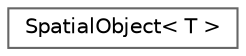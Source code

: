 digraph "Graphical Class Hierarchy"
{
 // LATEX_PDF_SIZE
  bgcolor="transparent";
  edge [fontname=Helvetica,fontsize=10,labelfontname=Helvetica,labelfontsize=10];
  node [fontname=Helvetica,fontsize=10,shape=box,height=0.2,width=0.4];
  rankdir="LR";
  Node0 [id="Node000000",label="SpatialObject\< T \>",height=0.2,width=0.4,color="grey40", fillcolor="white", style="filled",URL="$class_spatial_object.html",tooltip=" "];
}
